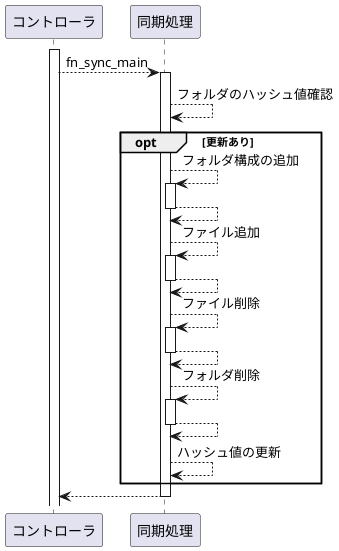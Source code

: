 @startuml

participant コントローラ as ctrl
participant 同期処理 as sync

activate ctrl
ctrl --> sync : fn_sync_main
activate sync
sync --> sync : フォルダのハッシュ値確認
opt 更新あり
sync --> sync : フォルダ構成の追加
activate sync
return 
sync --> sync : ファイル追加
activate sync
return 
sync --> sync : ファイル削除
activate sync
return 
sync --> sync : フォルダ削除
activate sync
return 
sync --> sync:ハッシュ値の更新
end
return 


@enduml